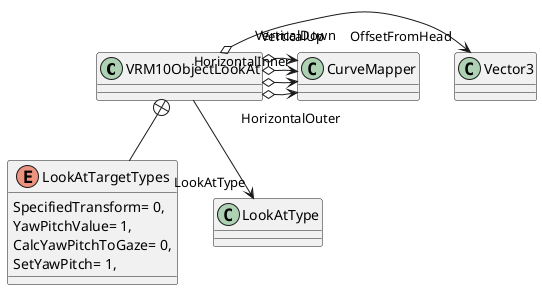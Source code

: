 @startuml
class VRM10ObjectLookAt {
}
enum LookAtTargetTypes {
    SpecifiedTransform= 0,
    YawPitchValue= 1,
    CalcYawPitchToGaze= 0,
    SetYawPitch= 1,
}
VRM10ObjectLookAt o-> "OffsetFromHead" Vector3
VRM10ObjectLookAt --> "LookAtType" LookAtType
VRM10ObjectLookAt o-> "HorizontalOuter" CurveMapper
VRM10ObjectLookAt o-> "HorizontalInner" CurveMapper
VRM10ObjectLookAt o-> "VerticalDown" CurveMapper
VRM10ObjectLookAt o-> "VerticalUp" CurveMapper
VRM10ObjectLookAt +-- LookAtTargetTypes
@enduml

